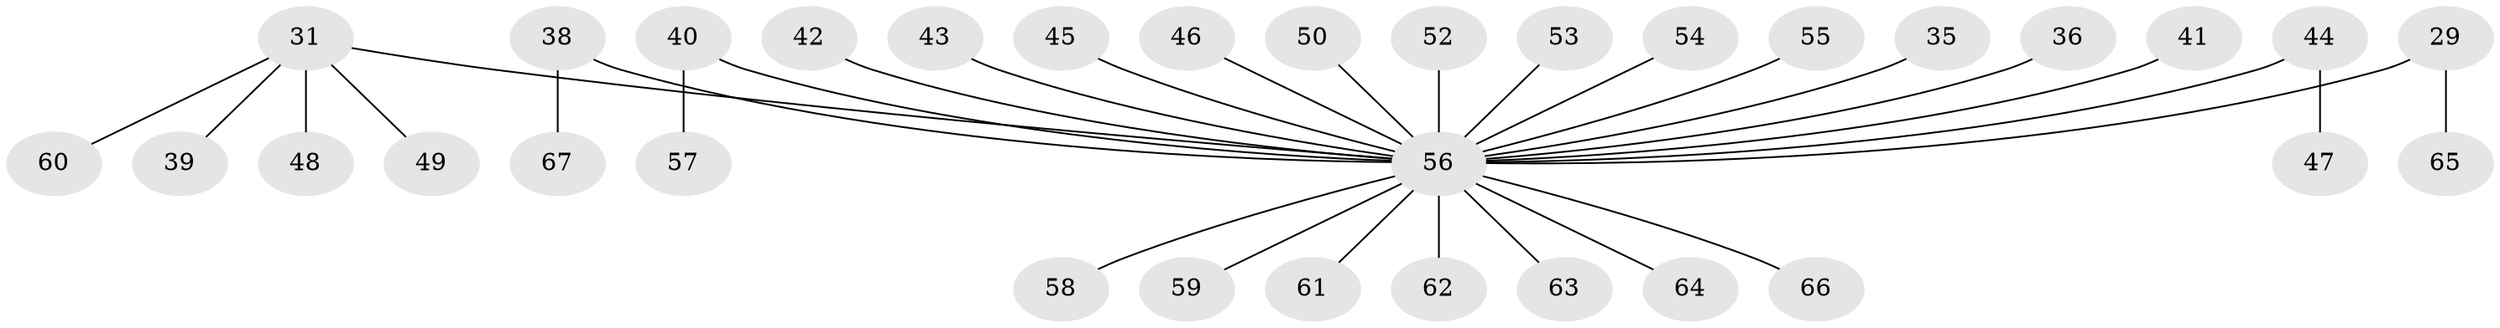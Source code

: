 // original degree distribution, {7: 0.029850746268656716, 3: 0.13432835820895522, 5: 0.029850746268656716, 4: 0.014925373134328358, 6: 0.014925373134328358, 1: 0.4925373134328358, 2: 0.2835820895522388}
// Generated by graph-tools (version 1.1) at 2025/52/03/09/25 04:52:28]
// undirected, 33 vertices, 32 edges
graph export_dot {
graph [start="1"]
  node [color=gray90,style=filled];
  29;
  31 [super="+25"];
  35;
  36;
  38;
  39;
  40;
  41;
  42;
  43;
  44;
  45;
  46;
  47;
  48;
  49;
  50;
  52;
  53;
  54;
  55;
  56 [super="+32+37+30+51+19+23+24"];
  57;
  58;
  59;
  60;
  61;
  62;
  63;
  64;
  65;
  66;
  67;
  29 -- 65;
  29 -- 56;
  31 -- 39;
  31 -- 48;
  31 -- 49;
  31 -- 60;
  31 -- 56;
  35 -- 56;
  36 -- 56;
  38 -- 67;
  38 -- 56;
  40 -- 57;
  40 -- 56;
  41 -- 56;
  42 -- 56;
  43 -- 56;
  44 -- 47;
  44 -- 56;
  45 -- 56;
  46 -- 56;
  50 -- 56;
  52 -- 56;
  53 -- 56;
  54 -- 56;
  55 -- 56;
  56 -- 61;
  56 -- 58;
  56 -- 62;
  56 -- 64;
  56 -- 66;
  56 -- 59;
  56 -- 63;
}

